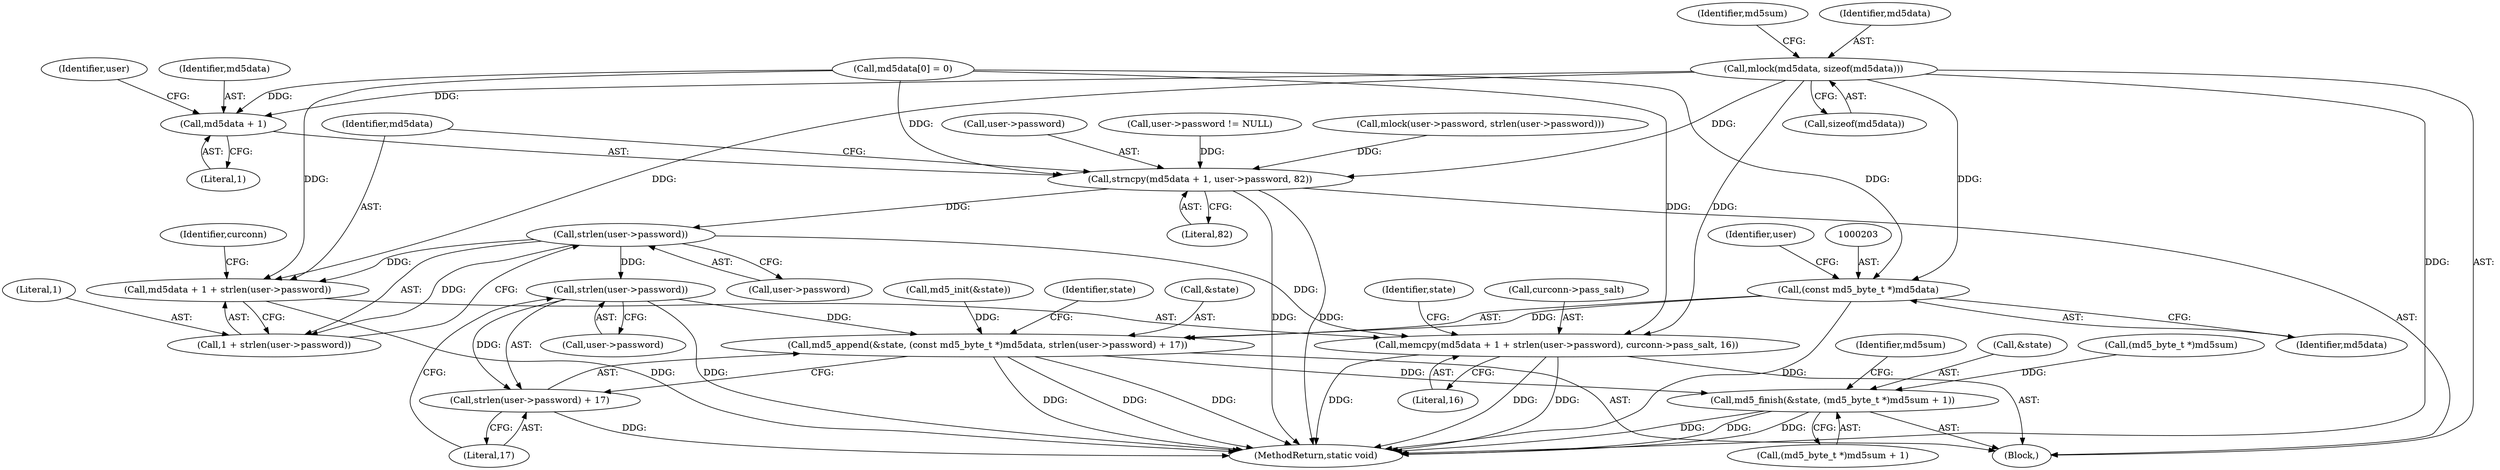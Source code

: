digraph "0_MAC-Telnet_b69d11727d4f0f8cf719c79e3fb700f55ca03e9a_2@API" {
"1000147" [label="(Call,mlock(md5data, sizeof(md5data)))"];
"1000175" [label="(Call,strncpy(md5data + 1, user->password, 82))"];
"1000188" [label="(Call,strlen(user->password))"];
"1000183" [label="(Call,memcpy(md5data + 1 + strlen(user->password), curconn->pass_salt, 16))"];
"1000184" [label="(Call,md5data + 1 + strlen(user->password))"];
"1000186" [label="(Call,1 + strlen(user->password))"];
"1000206" [label="(Call,strlen(user->password))"];
"1000199" [label="(Call,md5_append(&state, (const md5_byte_t *)md5data, strlen(user->password) + 17))"];
"1000211" [label="(Call,md5_finish(&state, (md5_byte_t *)md5sum + 1))"];
"1000205" [label="(Call,strlen(user->password) + 17)"];
"1000176" [label="(Call,md5data + 1)"];
"1000202" [label="(Call,(const md5_byte_t *)md5data)"];
"1000189" [label="(Call,user->password)"];
"1000206" [label="(Call,strlen(user->password))"];
"1000184" [label="(Call,md5data + 1 + strlen(user->password))"];
"1000204" [label="(Identifier,md5data)"];
"1000170" [label="(Call,md5data[0] = 0)"];
"1000145" [label="(Block,)"];
"1000179" [label="(Call,user->password)"];
"1000182" [label="(Literal,82)"];
"1000199" [label="(Call,md5_append(&state, (const md5_byte_t *)md5data, strlen(user->password) + 17))"];
"1000221" [label="(Identifier,md5sum)"];
"1000180" [label="(Identifier,user)"];
"1000196" [label="(Call,md5_init(&state))"];
"1000693" [label="(MethodReturn,static void)"];
"1000205" [label="(Call,strlen(user->password) + 17)"];
"1000212" [label="(Call,&state)"];
"1000213" [label="(Identifier,state)"];
"1000207" [label="(Call,user->password)"];
"1000178" [label="(Literal,1)"];
"1000193" [label="(Identifier,curconn)"];
"1000186" [label="(Call,1 + strlen(user->password))"];
"1000147" [label="(Call,mlock(md5data, sizeof(md5data)))"];
"1000208" [label="(Identifier,user)"];
"1000176" [label="(Call,md5data + 1)"];
"1000156" [label="(Call,user->password != NULL)"];
"1000152" [label="(Identifier,md5sum)"];
"1000187" [label="(Literal,1)"];
"1000211" [label="(Call,md5_finish(&state, (md5_byte_t *)md5sum + 1))"];
"1000200" [label="(Call,&state)"];
"1000149" [label="(Call,sizeof(md5data))"];
"1000175" [label="(Call,strncpy(md5data + 1, user->password, 82))"];
"1000198" [label="(Identifier,state)"];
"1000192" [label="(Call,curconn->pass_salt)"];
"1000183" [label="(Call,memcpy(md5data + 1 + strlen(user->password), curconn->pass_salt, 16))"];
"1000195" [label="(Literal,16)"];
"1000210" [label="(Literal,17)"];
"1000185" [label="(Identifier,md5data)"];
"1000214" [label="(Call,(md5_byte_t *)md5sum + 1)"];
"1000177" [label="(Identifier,md5data)"];
"1000148" [label="(Identifier,md5data)"];
"1000202" [label="(Call,(const md5_byte_t *)md5data)"];
"1000162" [label="(Call,mlock(user->password, strlen(user->password)))"];
"1000215" [label="(Call,(md5_byte_t *)md5sum)"];
"1000188" [label="(Call,strlen(user->password))"];
"1000147" -> "1000145"  [label="AST: "];
"1000147" -> "1000149"  [label="CFG: "];
"1000148" -> "1000147"  [label="AST: "];
"1000149" -> "1000147"  [label="AST: "];
"1000152" -> "1000147"  [label="CFG: "];
"1000147" -> "1000693"  [label="DDG: "];
"1000147" -> "1000175"  [label="DDG: "];
"1000147" -> "1000176"  [label="DDG: "];
"1000147" -> "1000183"  [label="DDG: "];
"1000147" -> "1000184"  [label="DDG: "];
"1000147" -> "1000202"  [label="DDG: "];
"1000175" -> "1000145"  [label="AST: "];
"1000175" -> "1000182"  [label="CFG: "];
"1000176" -> "1000175"  [label="AST: "];
"1000179" -> "1000175"  [label="AST: "];
"1000182" -> "1000175"  [label="AST: "];
"1000185" -> "1000175"  [label="CFG: "];
"1000175" -> "1000693"  [label="DDG: "];
"1000175" -> "1000693"  [label="DDG: "];
"1000170" -> "1000175"  [label="DDG: "];
"1000156" -> "1000175"  [label="DDG: "];
"1000162" -> "1000175"  [label="DDG: "];
"1000175" -> "1000188"  [label="DDG: "];
"1000188" -> "1000186"  [label="AST: "];
"1000188" -> "1000189"  [label="CFG: "];
"1000189" -> "1000188"  [label="AST: "];
"1000186" -> "1000188"  [label="CFG: "];
"1000188" -> "1000183"  [label="DDG: "];
"1000188" -> "1000184"  [label="DDG: "];
"1000188" -> "1000186"  [label="DDG: "];
"1000188" -> "1000206"  [label="DDG: "];
"1000183" -> "1000145"  [label="AST: "];
"1000183" -> "1000195"  [label="CFG: "];
"1000184" -> "1000183"  [label="AST: "];
"1000192" -> "1000183"  [label="AST: "];
"1000195" -> "1000183"  [label="AST: "];
"1000198" -> "1000183"  [label="CFG: "];
"1000183" -> "1000693"  [label="DDG: "];
"1000183" -> "1000693"  [label="DDG: "];
"1000183" -> "1000693"  [label="DDG: "];
"1000170" -> "1000183"  [label="DDG: "];
"1000184" -> "1000186"  [label="CFG: "];
"1000185" -> "1000184"  [label="AST: "];
"1000186" -> "1000184"  [label="AST: "];
"1000193" -> "1000184"  [label="CFG: "];
"1000184" -> "1000693"  [label="DDG: "];
"1000170" -> "1000184"  [label="DDG: "];
"1000187" -> "1000186"  [label="AST: "];
"1000206" -> "1000205"  [label="AST: "];
"1000206" -> "1000207"  [label="CFG: "];
"1000207" -> "1000206"  [label="AST: "];
"1000210" -> "1000206"  [label="CFG: "];
"1000206" -> "1000693"  [label="DDG: "];
"1000206" -> "1000199"  [label="DDG: "];
"1000206" -> "1000205"  [label="DDG: "];
"1000199" -> "1000145"  [label="AST: "];
"1000199" -> "1000205"  [label="CFG: "];
"1000200" -> "1000199"  [label="AST: "];
"1000202" -> "1000199"  [label="AST: "];
"1000205" -> "1000199"  [label="AST: "];
"1000213" -> "1000199"  [label="CFG: "];
"1000199" -> "1000693"  [label="DDG: "];
"1000199" -> "1000693"  [label="DDG: "];
"1000199" -> "1000693"  [label="DDG: "];
"1000196" -> "1000199"  [label="DDG: "];
"1000202" -> "1000199"  [label="DDG: "];
"1000199" -> "1000211"  [label="DDG: "];
"1000211" -> "1000145"  [label="AST: "];
"1000211" -> "1000214"  [label="CFG: "];
"1000212" -> "1000211"  [label="AST: "];
"1000214" -> "1000211"  [label="AST: "];
"1000221" -> "1000211"  [label="CFG: "];
"1000211" -> "1000693"  [label="DDG: "];
"1000211" -> "1000693"  [label="DDG: "];
"1000211" -> "1000693"  [label="DDG: "];
"1000215" -> "1000211"  [label="DDG: "];
"1000205" -> "1000210"  [label="CFG: "];
"1000210" -> "1000205"  [label="AST: "];
"1000205" -> "1000693"  [label="DDG: "];
"1000176" -> "1000178"  [label="CFG: "];
"1000177" -> "1000176"  [label="AST: "];
"1000178" -> "1000176"  [label="AST: "];
"1000180" -> "1000176"  [label="CFG: "];
"1000170" -> "1000176"  [label="DDG: "];
"1000202" -> "1000204"  [label="CFG: "];
"1000203" -> "1000202"  [label="AST: "];
"1000204" -> "1000202"  [label="AST: "];
"1000208" -> "1000202"  [label="CFG: "];
"1000202" -> "1000693"  [label="DDG: "];
"1000170" -> "1000202"  [label="DDG: "];
}
